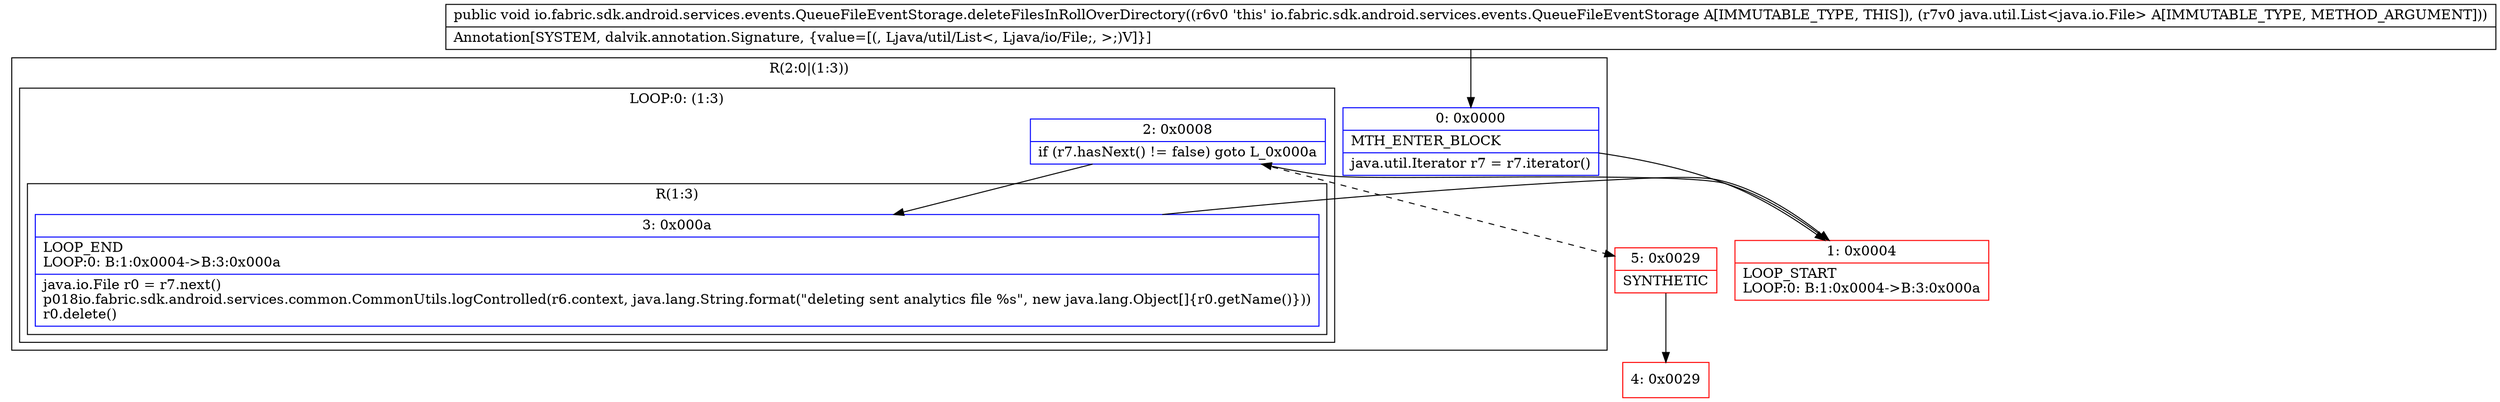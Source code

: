 digraph "CFG forio.fabric.sdk.android.services.events.QueueFileEventStorage.deleteFilesInRollOverDirectory(Ljava\/util\/List;)V" {
subgraph cluster_Region_1917058887 {
label = "R(2:0|(1:3))";
node [shape=record,color=blue];
Node_0 [shape=record,label="{0\:\ 0x0000|MTH_ENTER_BLOCK\l|java.util.Iterator r7 = r7.iterator()\l}"];
subgraph cluster_LoopRegion_1775291224 {
label = "LOOP:0: (1:3)";
node [shape=record,color=blue];
Node_2 [shape=record,label="{2\:\ 0x0008|if (r7.hasNext() != false) goto L_0x000a\l}"];
subgraph cluster_Region_1335500116 {
label = "R(1:3)";
node [shape=record,color=blue];
Node_3 [shape=record,label="{3\:\ 0x000a|LOOP_END\lLOOP:0: B:1:0x0004\-\>B:3:0x000a\l|java.io.File r0 = r7.next()\lp018io.fabric.sdk.android.services.common.CommonUtils.logControlled(r6.context, java.lang.String.format(\"deleting sent analytics file %s\", new java.lang.Object[]\{r0.getName()\}))\lr0.delete()\l}"];
}
}
}
Node_1 [shape=record,color=red,label="{1\:\ 0x0004|LOOP_START\lLOOP:0: B:1:0x0004\-\>B:3:0x000a\l}"];
Node_4 [shape=record,color=red,label="{4\:\ 0x0029}"];
Node_5 [shape=record,color=red,label="{5\:\ 0x0029|SYNTHETIC\l}"];
MethodNode[shape=record,label="{public void io.fabric.sdk.android.services.events.QueueFileEventStorage.deleteFilesInRollOverDirectory((r6v0 'this' io.fabric.sdk.android.services.events.QueueFileEventStorage A[IMMUTABLE_TYPE, THIS]), (r7v0 java.util.List\<java.io.File\> A[IMMUTABLE_TYPE, METHOD_ARGUMENT]))  | Annotation[SYSTEM, dalvik.annotation.Signature, \{value=[(, Ljava\/util\/List\<, Ljava\/io\/File;, \>;)V]\}]\l}"];
MethodNode -> Node_0;
Node_0 -> Node_1;
Node_2 -> Node_3;
Node_2 -> Node_5[style=dashed];
Node_3 -> Node_1;
Node_1 -> Node_2;
Node_5 -> Node_4;
}


